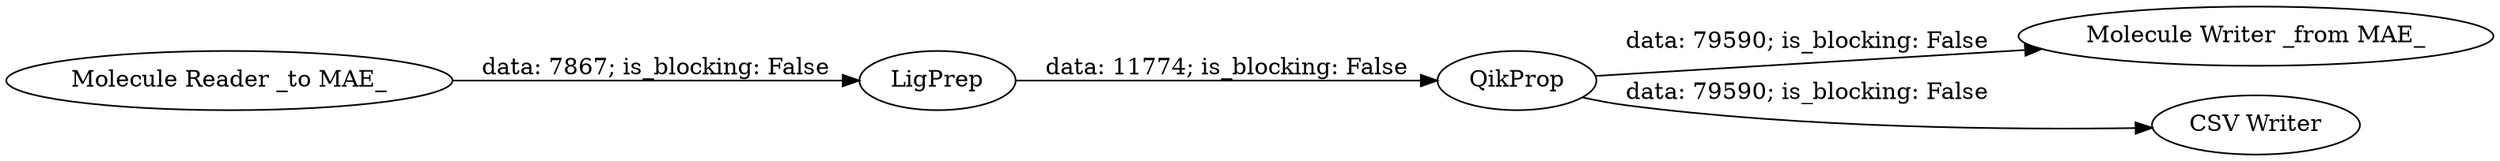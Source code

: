digraph {
	"834226139125708072_34" [label="Molecule Writer _from MAE_"]
	"834226139125708072_32" [label=LigPrep]
	"834226139125708072_35" [label="CSV Writer"]
	"834226139125708072_33" [label=QikProp]
	"834226139125708072_36" [label="Molecule Reader _to MAE_"]
	"834226139125708072_32" -> "834226139125708072_33" [label="data: 11774; is_blocking: False"]
	"834226139125708072_33" -> "834226139125708072_34" [label="data: 79590; is_blocking: False"]
	"834226139125708072_33" -> "834226139125708072_35" [label="data: 79590; is_blocking: False"]
	"834226139125708072_36" -> "834226139125708072_32" [label="data: 7867; is_blocking: False"]
	rankdir=LR
}

